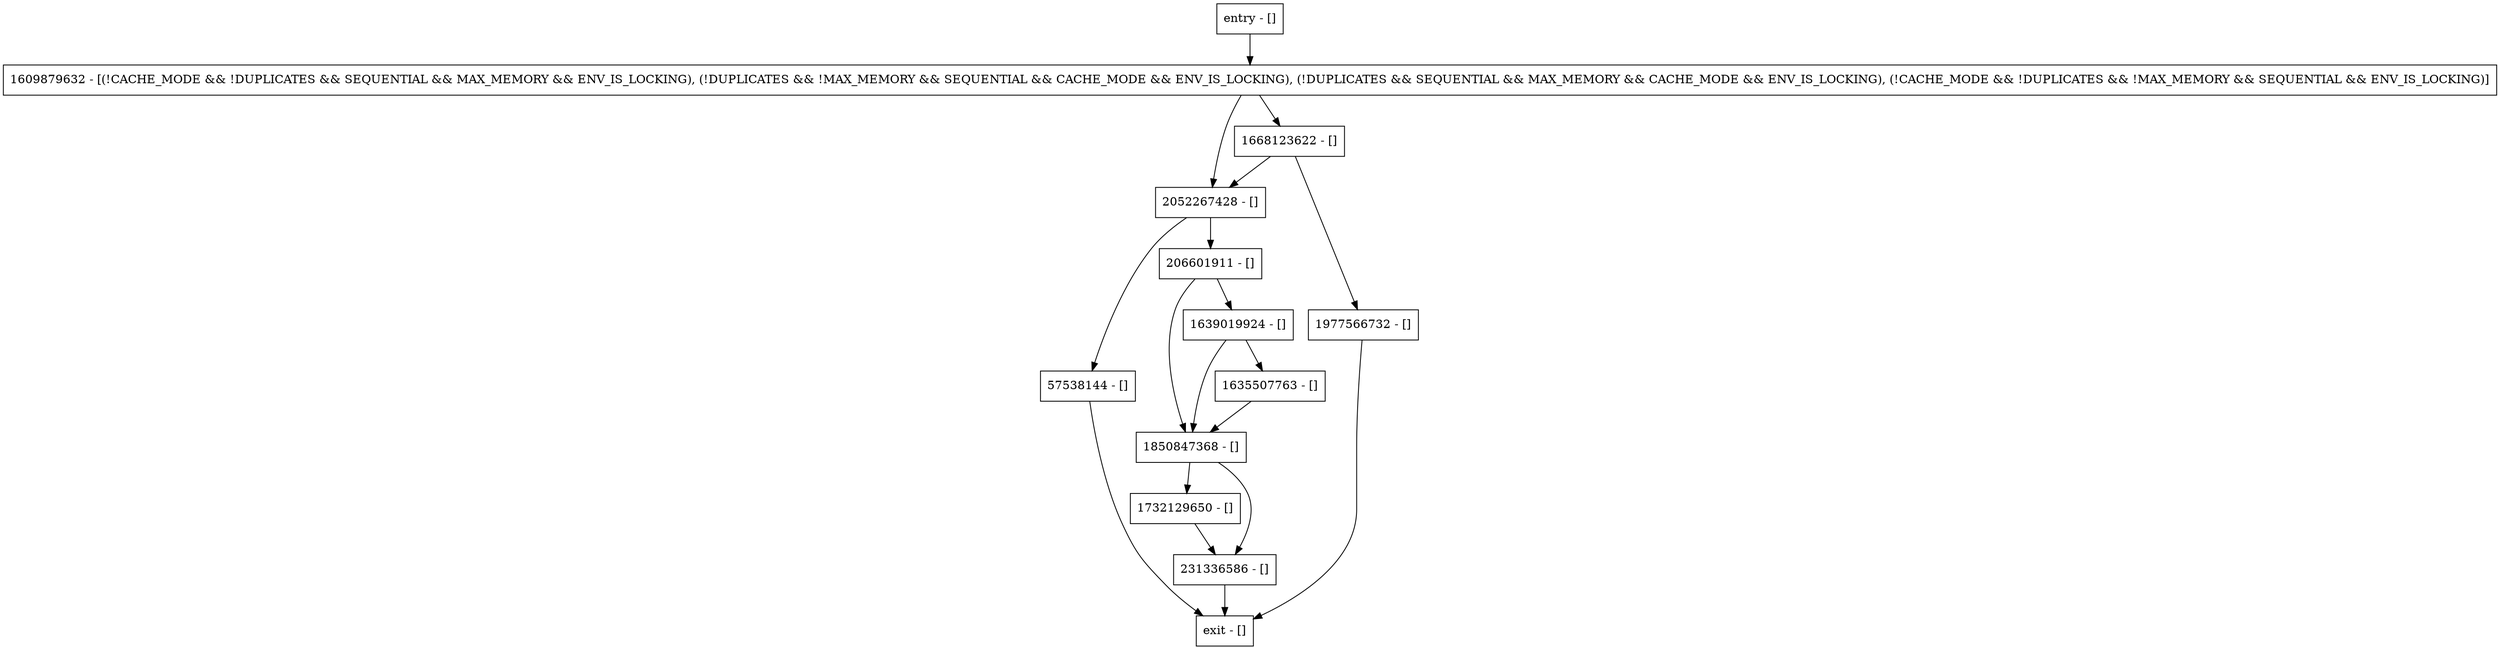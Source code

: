digraph getLN {
node [shape=record];
1609879632 [label="1609879632 - [(!CACHE_MODE && !DUPLICATES && SEQUENTIAL && MAX_MEMORY && ENV_IS_LOCKING), (!DUPLICATES && !MAX_MEMORY && SEQUENTIAL && CACHE_MODE && ENV_IS_LOCKING), (!DUPLICATES && SEQUENTIAL && MAX_MEMORY && CACHE_MODE && ENV_IS_LOCKING), (!CACHE_MODE && !DUPLICATES && !MAX_MEMORY && SEQUENTIAL && ENV_IS_LOCKING)]"];
2052267428 [label="2052267428 - []"];
1850847368 [label="1850847368 - []"];
1977566732 [label="1977566732 - []"];
1635507763 [label="1635507763 - []"];
1732129650 [label="1732129650 - []"];
entry [label="entry - []"];
exit [label="exit - []"];
57538144 [label="57538144 - []"];
231336586 [label="231336586 - []"];
1668123622 [label="1668123622 - []"];
206601911 [label="206601911 - []"];
1639019924 [label="1639019924 - []"];
entry;
exit;
1609879632 -> 2052267428;
1609879632 -> 1668123622;
2052267428 -> 57538144;
2052267428 -> 206601911;
1850847368 -> 1732129650;
1850847368 -> 231336586;
1977566732 -> exit;
1635507763 -> 1850847368;
1732129650 -> 231336586;
entry -> 1609879632;
57538144 -> exit;
231336586 -> exit;
1668123622 -> 2052267428;
1668123622 -> 1977566732;
206601911 -> 1850847368;
206601911 -> 1639019924;
1639019924 -> 1850847368;
1639019924 -> 1635507763;
}
